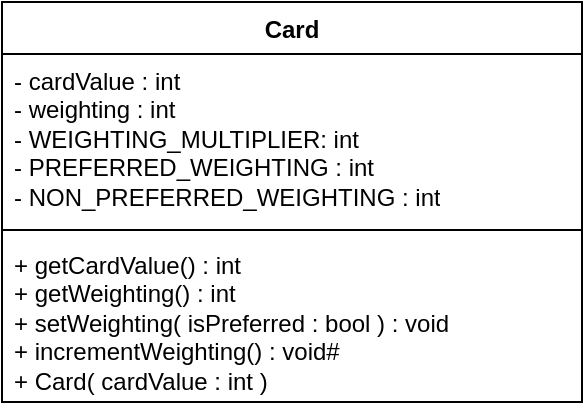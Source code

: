 <mxfile version="24.6.4" type="github">
  <diagram name="Page-1" id="g21yAkTpcs1MMwLvzUjH">
    <mxGraphModel dx="1194" dy="592" grid="1" gridSize="10" guides="1" tooltips="1" connect="1" arrows="1" fold="1" page="1" pageScale="1" pageWidth="827" pageHeight="1169" math="0" shadow="0">
      <root>
        <mxCell id="0" />
        <mxCell id="1" parent="0" />
        <mxCell id="HcAQseWbdD2p0SUIdB93-1" value="Card" style="swimlane;fontStyle=1;align=center;verticalAlign=top;childLayout=stackLayout;horizontal=1;startSize=26;horizontalStack=0;resizeParent=1;resizeParentMax=0;resizeLast=0;collapsible=1;marginBottom=0;whiteSpace=wrap;html=1;" vertex="1" parent="1">
          <mxGeometry x="160" y="240" width="290" height="200" as="geometry" />
        </mxCell>
        <mxCell id="HcAQseWbdD2p0SUIdB93-2" value="- cardValue : int&lt;div&gt;- weighting : int&lt;/div&gt;&lt;div&gt;- WEIGHTING_MULTIPLIER: int&lt;/div&gt;&lt;div&gt;- PREFERRED_WEIGHTING : int&lt;/div&gt;&lt;div&gt;- NON_PREFERRED_WEIGHTING : int&lt;/div&gt;" style="text;strokeColor=none;fillColor=none;align=left;verticalAlign=top;spacingLeft=4;spacingRight=4;overflow=hidden;rotatable=0;points=[[0,0.5],[1,0.5]];portConstraint=eastwest;whiteSpace=wrap;html=1;" vertex="1" parent="HcAQseWbdD2p0SUIdB93-1">
          <mxGeometry y="26" width="290" height="84" as="geometry" />
        </mxCell>
        <mxCell id="HcAQseWbdD2p0SUIdB93-3" value="" style="line;strokeWidth=1;fillColor=none;align=left;verticalAlign=middle;spacingTop=-1;spacingLeft=3;spacingRight=3;rotatable=0;labelPosition=right;points=[];portConstraint=eastwest;strokeColor=inherit;" vertex="1" parent="HcAQseWbdD2p0SUIdB93-1">
          <mxGeometry y="110" width="290" height="8" as="geometry" />
        </mxCell>
        <mxCell id="HcAQseWbdD2p0SUIdB93-4" value="+ getCardValue() : int&lt;div&gt;+ getWeighting() : int&lt;/div&gt;&lt;div&gt;+ setWeighting( isPreferred : bool ) : void&lt;/div&gt;&lt;div&gt;+ incrementWeighting() : void#&lt;/div&gt;&lt;div&gt;+ Card( cardValue : int )&lt;/div&gt;" style="text;strokeColor=none;fillColor=none;align=left;verticalAlign=top;spacingLeft=4;spacingRight=4;overflow=hidden;rotatable=0;points=[[0,0.5],[1,0.5]];portConstraint=eastwest;whiteSpace=wrap;html=1;" vertex="1" parent="HcAQseWbdD2p0SUIdB93-1">
          <mxGeometry y="118" width="290" height="82" as="geometry" />
        </mxCell>
      </root>
    </mxGraphModel>
  </diagram>
</mxfile>
